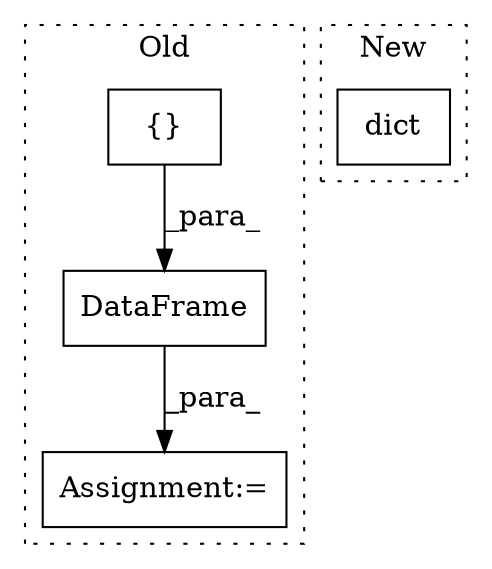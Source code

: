 digraph G {
subgraph cluster0 {
1 [label="DataFrame" a="32" s="4792,4891" l="10,1" shape="box"];
3 [label="Assignment:=" a="7" s="4784" l="1" shape="box"];
4 [label="{}" a="4" s="4812,4853" l="1,1" shape="box"];
label = "Old";
style="dotted";
}
subgraph cluster1 {
2 [label="dict" a="32" s="5393,5412" l="5,1" shape="box"];
label = "New";
style="dotted";
}
1 -> 3 [label="_para_"];
4 -> 1 [label="_para_"];
}